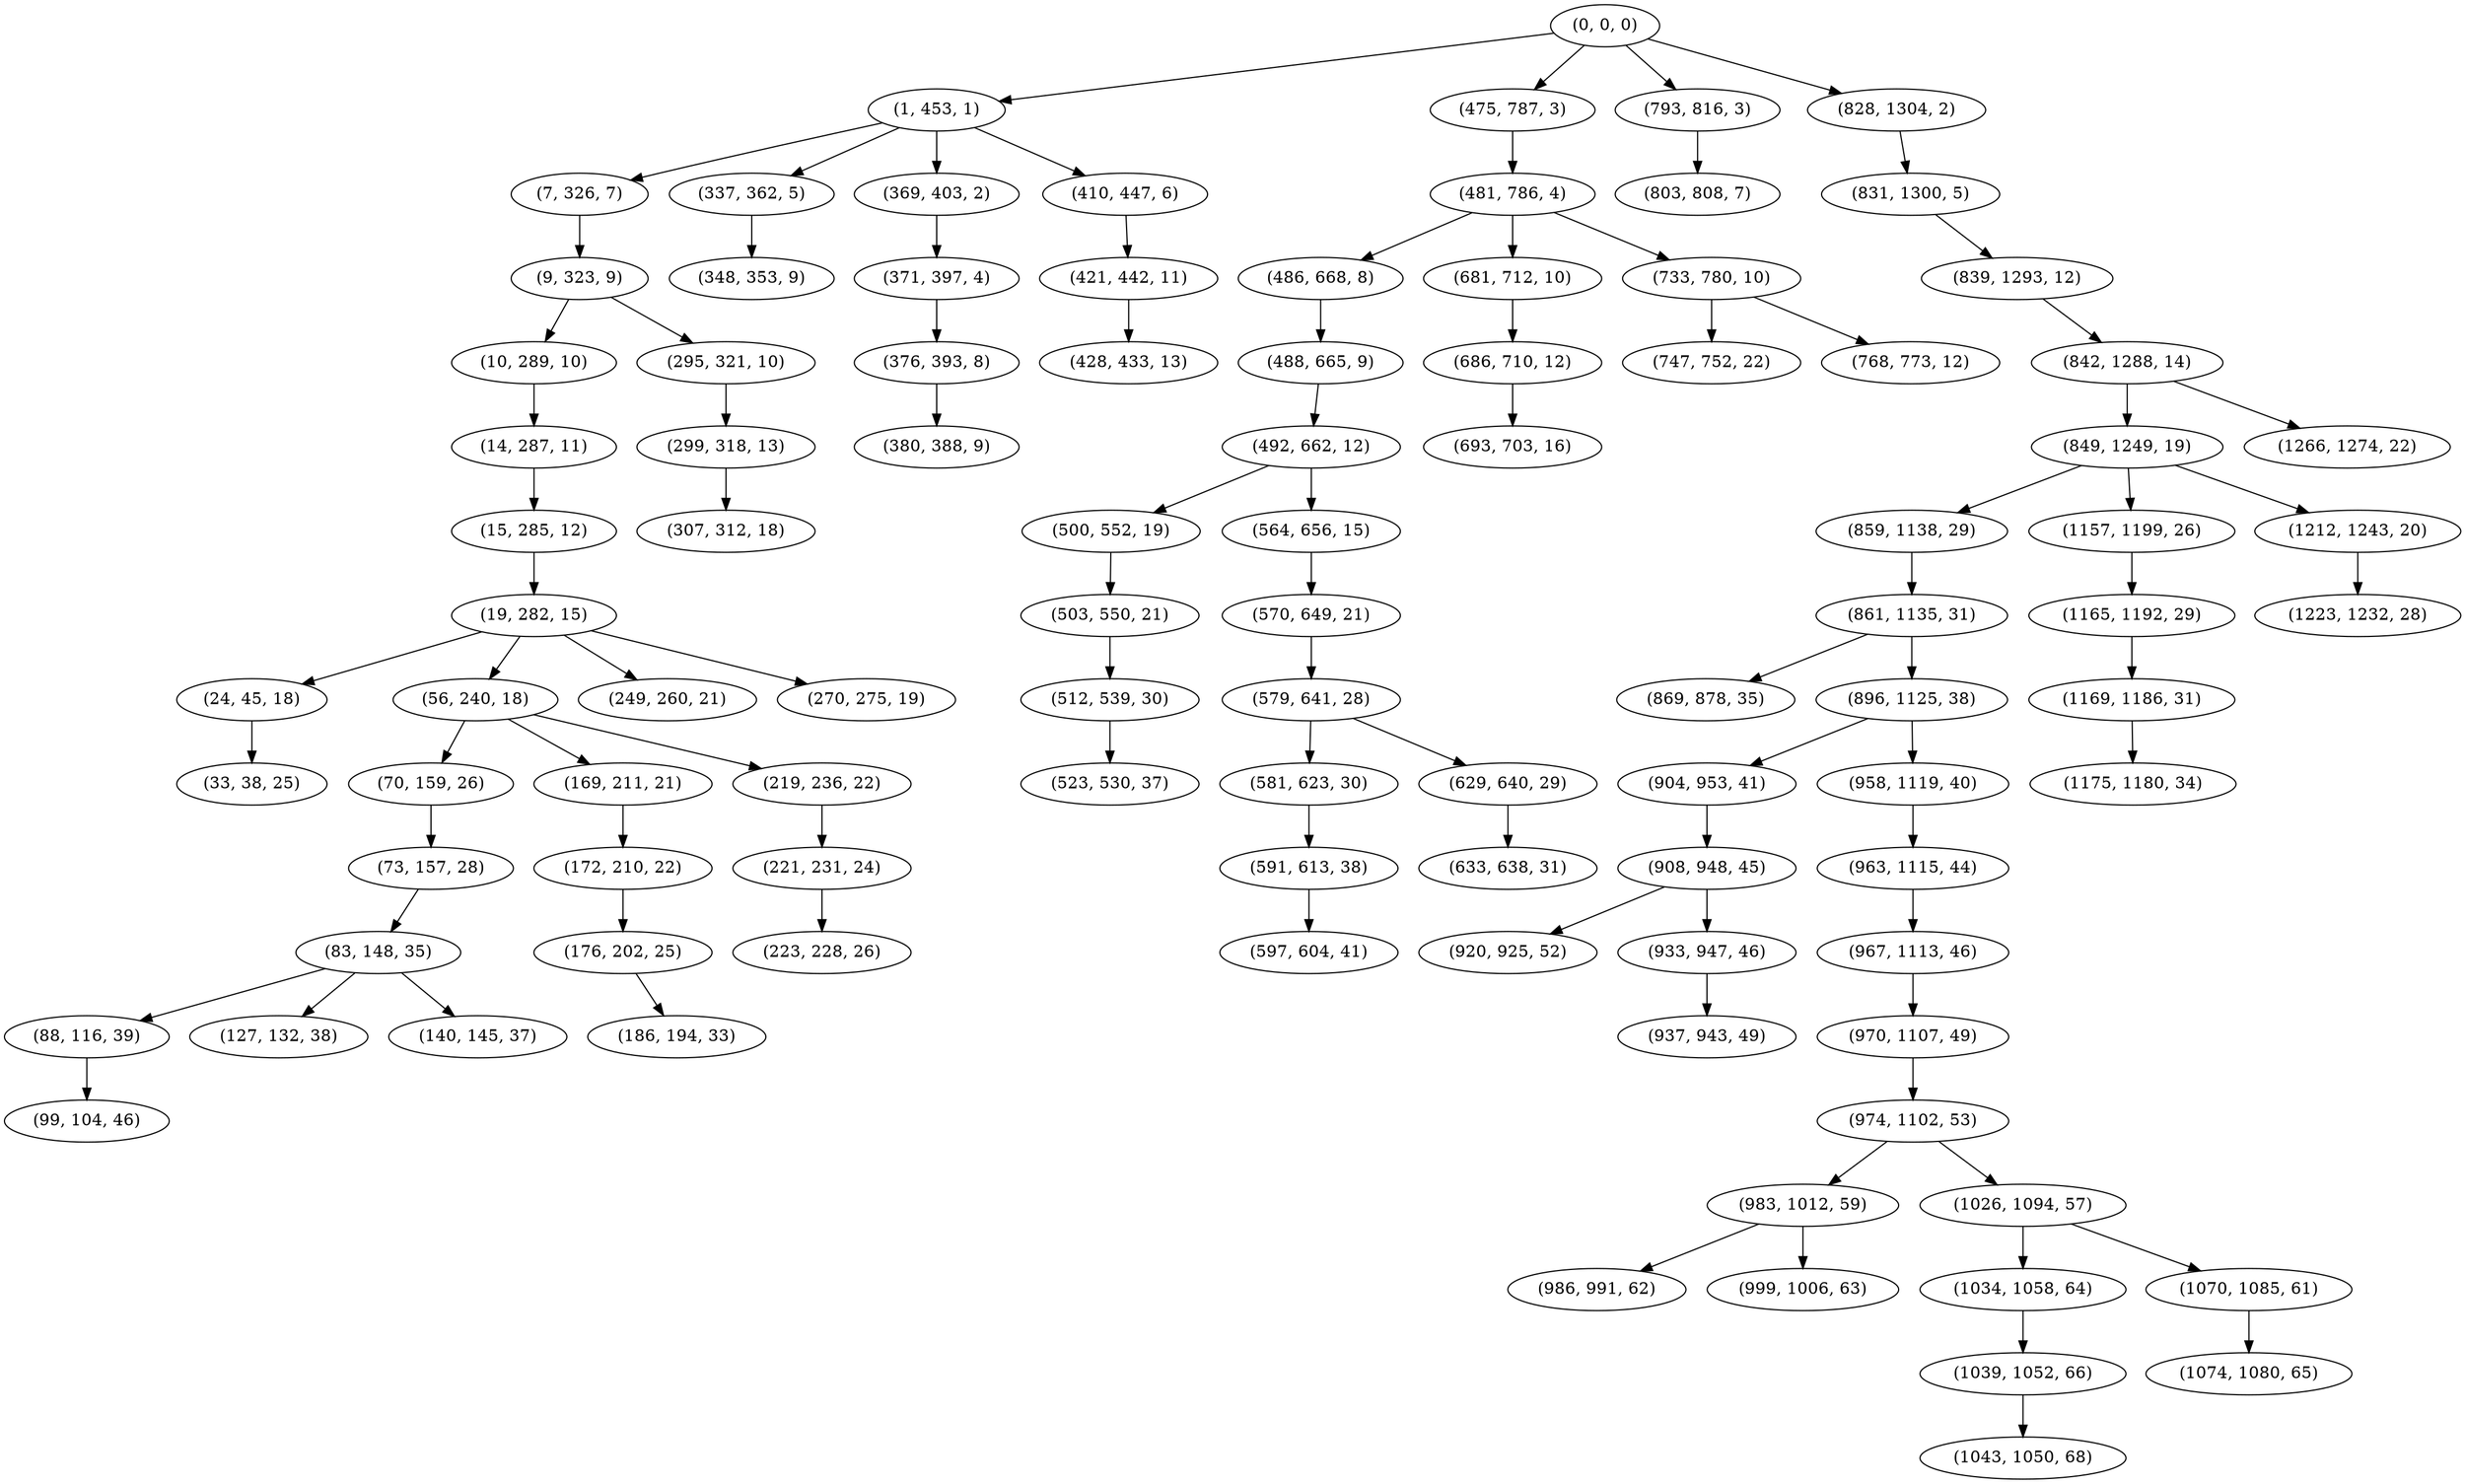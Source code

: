 digraph tree {
    "(0, 0, 0)";
    "(1, 453, 1)";
    "(7, 326, 7)";
    "(9, 323, 9)";
    "(10, 289, 10)";
    "(14, 287, 11)";
    "(15, 285, 12)";
    "(19, 282, 15)";
    "(24, 45, 18)";
    "(33, 38, 25)";
    "(56, 240, 18)";
    "(70, 159, 26)";
    "(73, 157, 28)";
    "(83, 148, 35)";
    "(88, 116, 39)";
    "(99, 104, 46)";
    "(127, 132, 38)";
    "(140, 145, 37)";
    "(169, 211, 21)";
    "(172, 210, 22)";
    "(176, 202, 25)";
    "(186, 194, 33)";
    "(219, 236, 22)";
    "(221, 231, 24)";
    "(223, 228, 26)";
    "(249, 260, 21)";
    "(270, 275, 19)";
    "(295, 321, 10)";
    "(299, 318, 13)";
    "(307, 312, 18)";
    "(337, 362, 5)";
    "(348, 353, 9)";
    "(369, 403, 2)";
    "(371, 397, 4)";
    "(376, 393, 8)";
    "(380, 388, 9)";
    "(410, 447, 6)";
    "(421, 442, 11)";
    "(428, 433, 13)";
    "(475, 787, 3)";
    "(481, 786, 4)";
    "(486, 668, 8)";
    "(488, 665, 9)";
    "(492, 662, 12)";
    "(500, 552, 19)";
    "(503, 550, 21)";
    "(512, 539, 30)";
    "(523, 530, 37)";
    "(564, 656, 15)";
    "(570, 649, 21)";
    "(579, 641, 28)";
    "(581, 623, 30)";
    "(591, 613, 38)";
    "(597, 604, 41)";
    "(629, 640, 29)";
    "(633, 638, 31)";
    "(681, 712, 10)";
    "(686, 710, 12)";
    "(693, 703, 16)";
    "(733, 780, 10)";
    "(747, 752, 22)";
    "(768, 773, 12)";
    "(793, 816, 3)";
    "(803, 808, 7)";
    "(828, 1304, 2)";
    "(831, 1300, 5)";
    "(839, 1293, 12)";
    "(842, 1288, 14)";
    "(849, 1249, 19)";
    "(859, 1138, 29)";
    "(861, 1135, 31)";
    "(869, 878, 35)";
    "(896, 1125, 38)";
    "(904, 953, 41)";
    "(908, 948, 45)";
    "(920, 925, 52)";
    "(933, 947, 46)";
    "(937, 943, 49)";
    "(958, 1119, 40)";
    "(963, 1115, 44)";
    "(967, 1113, 46)";
    "(970, 1107, 49)";
    "(974, 1102, 53)";
    "(983, 1012, 59)";
    "(986, 991, 62)";
    "(999, 1006, 63)";
    "(1026, 1094, 57)";
    "(1034, 1058, 64)";
    "(1039, 1052, 66)";
    "(1043, 1050, 68)";
    "(1070, 1085, 61)";
    "(1074, 1080, 65)";
    "(1157, 1199, 26)";
    "(1165, 1192, 29)";
    "(1169, 1186, 31)";
    "(1175, 1180, 34)";
    "(1212, 1243, 20)";
    "(1223, 1232, 28)";
    "(1266, 1274, 22)";
    "(0, 0, 0)" -> "(1, 453, 1)";
    "(0, 0, 0)" -> "(475, 787, 3)";
    "(0, 0, 0)" -> "(793, 816, 3)";
    "(0, 0, 0)" -> "(828, 1304, 2)";
    "(1, 453, 1)" -> "(7, 326, 7)";
    "(1, 453, 1)" -> "(337, 362, 5)";
    "(1, 453, 1)" -> "(369, 403, 2)";
    "(1, 453, 1)" -> "(410, 447, 6)";
    "(7, 326, 7)" -> "(9, 323, 9)";
    "(9, 323, 9)" -> "(10, 289, 10)";
    "(9, 323, 9)" -> "(295, 321, 10)";
    "(10, 289, 10)" -> "(14, 287, 11)";
    "(14, 287, 11)" -> "(15, 285, 12)";
    "(15, 285, 12)" -> "(19, 282, 15)";
    "(19, 282, 15)" -> "(24, 45, 18)";
    "(19, 282, 15)" -> "(56, 240, 18)";
    "(19, 282, 15)" -> "(249, 260, 21)";
    "(19, 282, 15)" -> "(270, 275, 19)";
    "(24, 45, 18)" -> "(33, 38, 25)";
    "(56, 240, 18)" -> "(70, 159, 26)";
    "(56, 240, 18)" -> "(169, 211, 21)";
    "(56, 240, 18)" -> "(219, 236, 22)";
    "(70, 159, 26)" -> "(73, 157, 28)";
    "(73, 157, 28)" -> "(83, 148, 35)";
    "(83, 148, 35)" -> "(88, 116, 39)";
    "(83, 148, 35)" -> "(127, 132, 38)";
    "(83, 148, 35)" -> "(140, 145, 37)";
    "(88, 116, 39)" -> "(99, 104, 46)";
    "(169, 211, 21)" -> "(172, 210, 22)";
    "(172, 210, 22)" -> "(176, 202, 25)";
    "(176, 202, 25)" -> "(186, 194, 33)";
    "(219, 236, 22)" -> "(221, 231, 24)";
    "(221, 231, 24)" -> "(223, 228, 26)";
    "(295, 321, 10)" -> "(299, 318, 13)";
    "(299, 318, 13)" -> "(307, 312, 18)";
    "(337, 362, 5)" -> "(348, 353, 9)";
    "(369, 403, 2)" -> "(371, 397, 4)";
    "(371, 397, 4)" -> "(376, 393, 8)";
    "(376, 393, 8)" -> "(380, 388, 9)";
    "(410, 447, 6)" -> "(421, 442, 11)";
    "(421, 442, 11)" -> "(428, 433, 13)";
    "(475, 787, 3)" -> "(481, 786, 4)";
    "(481, 786, 4)" -> "(486, 668, 8)";
    "(481, 786, 4)" -> "(681, 712, 10)";
    "(481, 786, 4)" -> "(733, 780, 10)";
    "(486, 668, 8)" -> "(488, 665, 9)";
    "(488, 665, 9)" -> "(492, 662, 12)";
    "(492, 662, 12)" -> "(500, 552, 19)";
    "(492, 662, 12)" -> "(564, 656, 15)";
    "(500, 552, 19)" -> "(503, 550, 21)";
    "(503, 550, 21)" -> "(512, 539, 30)";
    "(512, 539, 30)" -> "(523, 530, 37)";
    "(564, 656, 15)" -> "(570, 649, 21)";
    "(570, 649, 21)" -> "(579, 641, 28)";
    "(579, 641, 28)" -> "(581, 623, 30)";
    "(579, 641, 28)" -> "(629, 640, 29)";
    "(581, 623, 30)" -> "(591, 613, 38)";
    "(591, 613, 38)" -> "(597, 604, 41)";
    "(629, 640, 29)" -> "(633, 638, 31)";
    "(681, 712, 10)" -> "(686, 710, 12)";
    "(686, 710, 12)" -> "(693, 703, 16)";
    "(733, 780, 10)" -> "(747, 752, 22)";
    "(733, 780, 10)" -> "(768, 773, 12)";
    "(793, 816, 3)" -> "(803, 808, 7)";
    "(828, 1304, 2)" -> "(831, 1300, 5)";
    "(831, 1300, 5)" -> "(839, 1293, 12)";
    "(839, 1293, 12)" -> "(842, 1288, 14)";
    "(842, 1288, 14)" -> "(849, 1249, 19)";
    "(842, 1288, 14)" -> "(1266, 1274, 22)";
    "(849, 1249, 19)" -> "(859, 1138, 29)";
    "(849, 1249, 19)" -> "(1157, 1199, 26)";
    "(849, 1249, 19)" -> "(1212, 1243, 20)";
    "(859, 1138, 29)" -> "(861, 1135, 31)";
    "(861, 1135, 31)" -> "(869, 878, 35)";
    "(861, 1135, 31)" -> "(896, 1125, 38)";
    "(896, 1125, 38)" -> "(904, 953, 41)";
    "(896, 1125, 38)" -> "(958, 1119, 40)";
    "(904, 953, 41)" -> "(908, 948, 45)";
    "(908, 948, 45)" -> "(920, 925, 52)";
    "(908, 948, 45)" -> "(933, 947, 46)";
    "(933, 947, 46)" -> "(937, 943, 49)";
    "(958, 1119, 40)" -> "(963, 1115, 44)";
    "(963, 1115, 44)" -> "(967, 1113, 46)";
    "(967, 1113, 46)" -> "(970, 1107, 49)";
    "(970, 1107, 49)" -> "(974, 1102, 53)";
    "(974, 1102, 53)" -> "(983, 1012, 59)";
    "(974, 1102, 53)" -> "(1026, 1094, 57)";
    "(983, 1012, 59)" -> "(986, 991, 62)";
    "(983, 1012, 59)" -> "(999, 1006, 63)";
    "(1026, 1094, 57)" -> "(1034, 1058, 64)";
    "(1026, 1094, 57)" -> "(1070, 1085, 61)";
    "(1034, 1058, 64)" -> "(1039, 1052, 66)";
    "(1039, 1052, 66)" -> "(1043, 1050, 68)";
    "(1070, 1085, 61)" -> "(1074, 1080, 65)";
    "(1157, 1199, 26)" -> "(1165, 1192, 29)";
    "(1165, 1192, 29)" -> "(1169, 1186, 31)";
    "(1169, 1186, 31)" -> "(1175, 1180, 34)";
    "(1212, 1243, 20)" -> "(1223, 1232, 28)";
}
